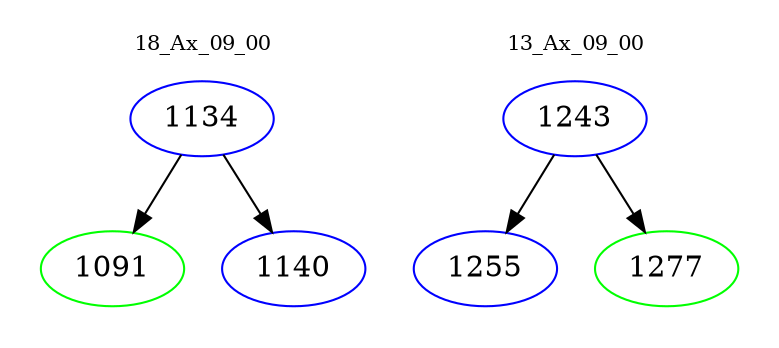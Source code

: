 digraph{
subgraph cluster_0 {
color = white
label = "18_Ax_09_00";
fontsize=10;
T0_1134 [label="1134", color="blue"]
T0_1134 -> T0_1091 [color="black"]
T0_1091 [label="1091", color="green"]
T0_1134 -> T0_1140 [color="black"]
T0_1140 [label="1140", color="blue"]
}
subgraph cluster_1 {
color = white
label = "13_Ax_09_00";
fontsize=10;
T1_1243 [label="1243", color="blue"]
T1_1243 -> T1_1255 [color="black"]
T1_1255 [label="1255", color="blue"]
T1_1243 -> T1_1277 [color="black"]
T1_1277 [label="1277", color="green"]
}
}
